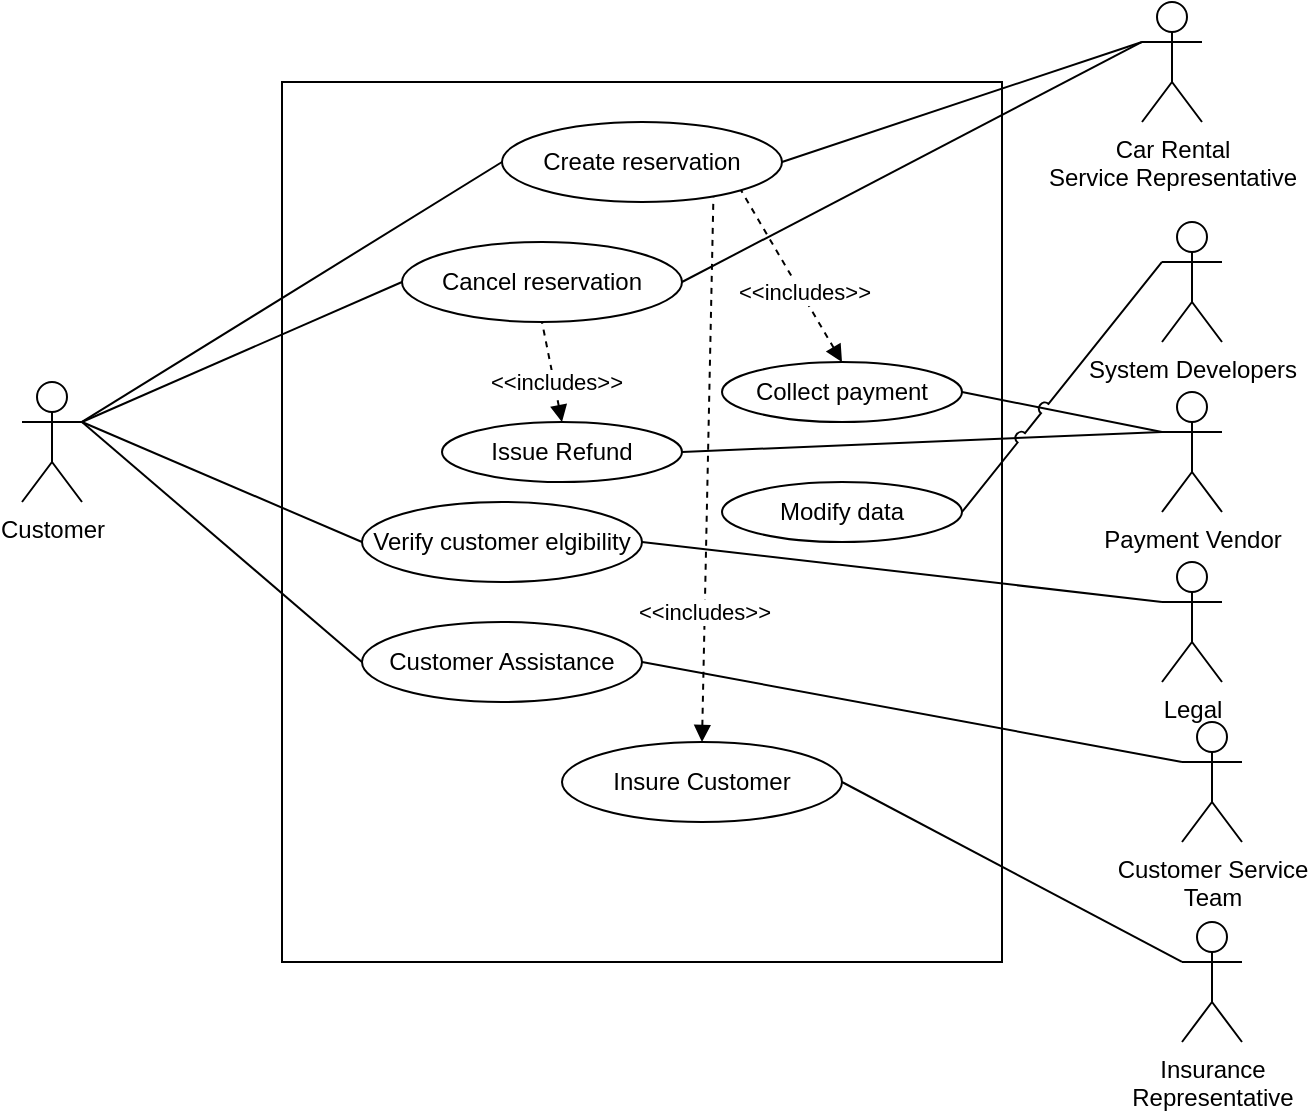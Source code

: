 <mxfile version="21.6.2" type="google">
  <diagram name="Page-1" id="MtjYl_bm7dS3qULlEXLl">
    <mxGraphModel grid="1" page="1" gridSize="10" guides="1" tooltips="1" connect="1" arrows="1" fold="1" pageScale="1" pageWidth="850" pageHeight="1100" math="0" shadow="0">
      <root>
        <mxCell id="0" />
        <mxCell id="1" parent="0" />
        <mxCell id="a-JkapMppn6w0ctgOO41-13" value="" style="rounded=0;whiteSpace=wrap;html=1;" vertex="1" parent="1">
          <mxGeometry x="180" y="40" width="360" height="440" as="geometry" />
        </mxCell>
        <mxCell id="a-JkapMppn6w0ctgOO41-15" style="rounded=0;orthogonalLoop=1;jettySize=auto;html=1;entryX=0;entryY=0.5;entryDx=0;entryDy=0;endArrow=none;endFill=0;exitX=1;exitY=0.333;exitDx=0;exitDy=0;exitPerimeter=0;" edge="1" parent="1" source="a-JkapMppn6w0ctgOO41-1" target="a-JkapMppn6w0ctgOO41-14">
          <mxGeometry relative="1" as="geometry" />
        </mxCell>
        <mxCell id="a-JkapMppn6w0ctgOO41-1" value="Customer" style="shape=umlActor;verticalLabelPosition=bottom;verticalAlign=top;html=1;" vertex="1" parent="1">
          <mxGeometry x="50" y="190" width="30" height="60" as="geometry" />
        </mxCell>
        <mxCell id="a-JkapMppn6w0ctgOO41-5" value="System Developers" style="shape=umlActor;verticalLabelPosition=bottom;verticalAlign=top;html=1;" vertex="1" parent="1">
          <mxGeometry x="620" y="110" width="30" height="60" as="geometry" />
        </mxCell>
        <mxCell id="a-JkapMppn6w0ctgOO41-16" value="" style="rounded=0;orthogonalLoop=1;jettySize=auto;html=1;entryX=1;entryY=0.5;entryDx=0;entryDy=0;endArrow=none;endFill=0;exitX=0;exitY=0.333;exitDx=0;exitDy=0;exitPerimeter=0;" edge="1" parent="1" source="a-JkapMppn6w0ctgOO41-7" target="a-JkapMppn6w0ctgOO41-14">
          <mxGeometry relative="1" as="geometry" />
        </mxCell>
        <mxCell id="a-JkapMppn6w0ctgOO41-7" value="Car Rental &lt;br&gt;Service Representative" style="shape=umlActor;verticalLabelPosition=bottom;verticalAlign=top;html=1;" vertex="1" parent="1">
          <mxGeometry x="610" width="30" height="60" as="geometry" />
        </mxCell>
        <mxCell id="a-JkapMppn6w0ctgOO41-8" value="Payment Vendor" style="shape=umlActor;verticalLabelPosition=bottom;verticalAlign=top;html=1;" vertex="1" parent="1">
          <mxGeometry x="620" y="195" width="30" height="60" as="geometry" />
        </mxCell>
        <mxCell id="a-JkapMppn6w0ctgOO41-9" value="Legal" style="shape=umlActor;verticalLabelPosition=bottom;verticalAlign=top;html=1;" vertex="1" parent="1">
          <mxGeometry x="620" y="280" width="30" height="60" as="geometry" />
        </mxCell>
        <mxCell id="a-JkapMppn6w0ctgOO41-10" value="Insurance&lt;br&gt; Representative" style="shape=umlActor;verticalLabelPosition=bottom;verticalAlign=top;html=1;" vertex="1" parent="1">
          <mxGeometry x="630" y="460" width="30" height="60" as="geometry" />
        </mxCell>
        <mxCell id="a-JkapMppn6w0ctgOO41-12" value="Customer Service &lt;br&gt;Team" style="shape=umlActor;verticalLabelPosition=bottom;verticalAlign=top;html=1;" vertex="1" parent="1">
          <mxGeometry x="630" y="360" width="30" height="60" as="geometry" />
        </mxCell>
        <mxCell id="a-JkapMppn6w0ctgOO41-14" value="Create reservation" style="ellipse;whiteSpace=wrap;html=1;" vertex="1" parent="1">
          <mxGeometry x="290" y="60" width="140" height="40" as="geometry" />
        </mxCell>
        <mxCell id="a-JkapMppn6w0ctgOO41-17" value="Cancel reservation" style="ellipse;whiteSpace=wrap;html=1;" vertex="1" parent="1">
          <mxGeometry x="240" y="120" width="140" height="40" as="geometry" />
        </mxCell>
        <mxCell id="a-JkapMppn6w0ctgOO41-18" style="rounded=0;orthogonalLoop=1;jettySize=auto;html=1;entryX=0;entryY=0.5;entryDx=0;entryDy=0;endArrow=none;endFill=0;exitX=1;exitY=0.333;exitDx=0;exitDy=0;exitPerimeter=0;" edge="1" parent="1" source="a-JkapMppn6w0ctgOO41-1" target="a-JkapMppn6w0ctgOO41-17">
          <mxGeometry relative="1" as="geometry">
            <mxPoint x="150" y="135" as="sourcePoint" />
            <mxPoint x="300" y="90" as="targetPoint" />
          </mxGeometry>
        </mxCell>
        <mxCell id="a-JkapMppn6w0ctgOO41-19" style="rounded=0;orthogonalLoop=1;jettySize=auto;html=1;entryX=0;entryY=0.333;entryDx=0;entryDy=0;endArrow=none;endFill=0;exitX=1;exitY=0.5;exitDx=0;exitDy=0;entryPerimeter=0;jumpStyle=arc;" edge="1" parent="1" source="a-JkapMppn6w0ctgOO41-17" target="a-JkapMppn6w0ctgOO41-7">
          <mxGeometry relative="1" as="geometry">
            <mxPoint x="160" y="145" as="sourcePoint" />
            <mxPoint x="310" y="100" as="targetPoint" />
          </mxGeometry>
        </mxCell>
        <mxCell id="a-JkapMppn6w0ctgOO41-20" value="" style="endArrow=none;dashed=1;html=1;rounded=0;entryX=1;entryY=1;entryDx=0;entryDy=0;exitX=0.5;exitY=0;exitDx=0;exitDy=0;endFill=0;startArrow=block;startFill=1;" edge="1" parent="1" source="a-JkapMppn6w0ctgOO41-21" target="a-JkapMppn6w0ctgOO41-14">
          <mxGeometry width="50" height="50" relative="1" as="geometry">
            <mxPoint x="190" y="330" as="sourcePoint" />
            <mxPoint x="240" y="280" as="targetPoint" />
          </mxGeometry>
        </mxCell>
        <mxCell id="a-JkapMppn6w0ctgOO41-22" value="&amp;lt;&amp;lt;includes&amp;gt;&amp;gt;" style="edgeLabel;html=1;align=center;verticalAlign=middle;resizable=0;points=[];" vertex="1" connectable="0" parent="a-JkapMppn6w0ctgOO41-20">
          <mxGeometry x="-0.19" y="-1" relative="1" as="geometry">
            <mxPoint as="offset" />
          </mxGeometry>
        </mxCell>
        <mxCell id="a-JkapMppn6w0ctgOO41-21" value="Collect payment" style="ellipse;whiteSpace=wrap;html=1;" vertex="1" parent="1">
          <mxGeometry x="400" y="180" width="120" height="30" as="geometry" />
        </mxCell>
        <mxCell id="a-JkapMppn6w0ctgOO41-23" style="rounded=0;orthogonalLoop=1;jettySize=auto;html=1;entryX=0;entryY=0.333;entryDx=0;entryDy=0;endArrow=none;endFill=0;exitX=1;exitY=0.5;exitDx=0;exitDy=0;entryPerimeter=0;" edge="1" parent="1" source="a-JkapMppn6w0ctgOO41-21" target="a-JkapMppn6w0ctgOO41-8">
          <mxGeometry relative="1" as="geometry">
            <mxPoint x="360" y="150" as="sourcePoint" />
            <mxPoint x="600" y="110" as="targetPoint" />
          </mxGeometry>
        </mxCell>
        <mxCell id="a-JkapMppn6w0ctgOO41-24" value="Issue Refund" style="ellipse;whiteSpace=wrap;html=1;" vertex="1" parent="1">
          <mxGeometry x="260" y="210" width="120" height="30" as="geometry" />
        </mxCell>
        <mxCell id="a-JkapMppn6w0ctgOO41-25" value="" style="endArrow=none;dashed=1;html=1;rounded=0;entryX=0.5;entryY=1;entryDx=0;entryDy=0;exitX=0.5;exitY=0;exitDx=0;exitDy=0;endFill=0;startArrow=block;startFill=1;" edge="1" parent="1" source="a-JkapMppn6w0ctgOO41-24" target="a-JkapMppn6w0ctgOO41-17">
          <mxGeometry width="50" height="50" relative="1" as="geometry">
            <mxPoint x="440" y="185" as="sourcePoint" />
            <mxPoint x="419" y="104" as="targetPoint" />
          </mxGeometry>
        </mxCell>
        <mxCell id="a-JkapMppn6w0ctgOO41-26" value="&amp;lt;&amp;lt;includes&amp;gt;&amp;gt;" style="edgeLabel;html=1;align=center;verticalAlign=middle;resizable=0;points=[];" vertex="1" connectable="0" parent="a-JkapMppn6w0ctgOO41-25">
          <mxGeometry x="-0.19" y="-1" relative="1" as="geometry">
            <mxPoint as="offset" />
          </mxGeometry>
        </mxCell>
        <mxCell id="a-JkapMppn6w0ctgOO41-27" style="rounded=0;orthogonalLoop=1;jettySize=auto;html=1;entryX=0;entryY=0.333;entryDx=0;entryDy=0;endArrow=none;endFill=0;exitX=1;exitY=0.5;exitDx=0;exitDy=0;entryPerimeter=0;" edge="1" parent="1" source="a-JkapMppn6w0ctgOO41-24" target="a-JkapMppn6w0ctgOO41-8">
          <mxGeometry relative="1" as="geometry">
            <mxPoint x="500" y="200" as="sourcePoint" />
            <mxPoint x="620" y="320" as="targetPoint" />
          </mxGeometry>
        </mxCell>
        <mxCell id="a-JkapMppn6w0ctgOO41-30" value="Modify data" style="ellipse;whiteSpace=wrap;html=1;" vertex="1" parent="1">
          <mxGeometry x="400" y="240" width="120" height="30" as="geometry" />
        </mxCell>
        <mxCell id="a-JkapMppn6w0ctgOO41-31" style="rounded=0;orthogonalLoop=1;jettySize=auto;html=1;entryX=0;entryY=0.333;entryDx=0;entryDy=0;endArrow=none;endFill=0;exitX=1;exitY=0.5;exitDx=0;exitDy=0;entryPerimeter=0;jumpStyle=arc;" edge="1" parent="1" source="a-JkapMppn6w0ctgOO41-30" target="a-JkapMppn6w0ctgOO41-5">
          <mxGeometry relative="1" as="geometry">
            <mxPoint x="350" y="230" as="sourcePoint" />
            <mxPoint x="620" y="230" as="targetPoint" />
          </mxGeometry>
        </mxCell>
        <mxCell id="a-JkapMppn6w0ctgOO41-32" value="Customer Assistance" style="ellipse;whiteSpace=wrap;html=1;" vertex="1" parent="1">
          <mxGeometry x="220" y="310" width="140" height="40" as="geometry" />
        </mxCell>
        <mxCell id="a-JkapMppn6w0ctgOO41-33" style="rounded=0;orthogonalLoop=1;jettySize=auto;html=1;entryX=0;entryY=0.333;entryDx=0;entryDy=0;endArrow=none;endFill=0;exitX=1;exitY=0.5;exitDx=0;exitDy=0;entryPerimeter=0;jumpStyle=arc;" edge="1" parent="1" source="a-JkapMppn6w0ctgOO41-32" target="a-JkapMppn6w0ctgOO41-12">
          <mxGeometry relative="1" as="geometry">
            <mxPoint x="530" y="285" as="sourcePoint" />
            <mxPoint x="610" y="320" as="targetPoint" />
          </mxGeometry>
        </mxCell>
        <mxCell id="a-JkapMppn6w0ctgOO41-34" style="rounded=0;orthogonalLoop=1;jettySize=auto;html=1;entryX=1;entryY=0.333;entryDx=0;entryDy=0;endArrow=none;endFill=0;exitX=0;exitY=0.5;exitDx=0;exitDy=0;entryPerimeter=0;jumpStyle=none;" edge="1" parent="1" source="a-JkapMppn6w0ctgOO41-32" target="a-JkapMppn6w0ctgOO41-1">
          <mxGeometry relative="1" as="geometry">
            <mxPoint x="460" y="340" as="sourcePoint" />
            <mxPoint x="600" y="410" as="targetPoint" />
          </mxGeometry>
        </mxCell>
        <mxCell id="a-JkapMppn6w0ctgOO41-35" value="Verify customer elgibility" style="ellipse;whiteSpace=wrap;html=1;" vertex="1" parent="1">
          <mxGeometry x="220" y="250" width="140" height="40" as="geometry" />
        </mxCell>
        <mxCell id="a-JkapMppn6w0ctgOO41-36" style="rounded=0;orthogonalLoop=1;jettySize=auto;html=1;entryX=1;entryY=0.5;entryDx=0;entryDy=0;endArrow=none;endFill=0;exitX=0;exitY=0.333;exitDx=0;exitDy=0;exitPerimeter=0;jumpStyle=arc;jumpSize=7;" edge="1" parent="1" source="a-JkapMppn6w0ctgOO41-9" target="a-JkapMppn6w0ctgOO41-35">
          <mxGeometry relative="1" as="geometry">
            <mxPoint x="150" y="130" as="sourcePoint" />
            <mxPoint x="220" y="150" as="targetPoint" />
          </mxGeometry>
        </mxCell>
        <mxCell id="a-JkapMppn6w0ctgOO41-37" style="rounded=0;orthogonalLoop=1;jettySize=auto;html=1;entryX=1;entryY=0.333;entryDx=0;entryDy=0;endArrow=none;endFill=0;exitX=0;exitY=0.5;exitDx=0;exitDy=0;entryPerimeter=0;" edge="1" parent="1" source="a-JkapMppn6w0ctgOO41-35" target="a-JkapMppn6w0ctgOO41-1">
          <mxGeometry relative="1" as="geometry">
            <mxPoint x="150" y="130" as="sourcePoint" />
            <mxPoint x="230" y="160" as="targetPoint" />
          </mxGeometry>
        </mxCell>
        <mxCell id="a-JkapMppn6w0ctgOO41-38" value="Insure Customer" style="ellipse;whiteSpace=wrap;html=1;" vertex="1" parent="1">
          <mxGeometry x="320" y="370" width="140" height="40" as="geometry" />
        </mxCell>
        <mxCell id="a-JkapMppn6w0ctgOO41-39" value="" style="endArrow=none;dashed=1;html=1;rounded=0;entryX=0.755;entryY=0.944;entryDx=0;entryDy=0;exitX=0.5;exitY=0;exitDx=0;exitDy=0;endFill=0;startArrow=block;startFill=1;entryPerimeter=0;" edge="1" parent="1" source="a-JkapMppn6w0ctgOO41-38" target="a-JkapMppn6w0ctgOO41-14">
          <mxGeometry width="50" height="50" relative="1" as="geometry">
            <mxPoint x="470" y="190" as="sourcePoint" />
            <mxPoint x="419" y="104" as="targetPoint" />
          </mxGeometry>
        </mxCell>
        <mxCell id="a-JkapMppn6w0ctgOO41-40" value="&amp;lt;&amp;lt;includes&amp;gt;&amp;gt;" style="edgeLabel;html=1;align=center;verticalAlign=middle;resizable=0;points=[];" vertex="1" connectable="0" parent="a-JkapMppn6w0ctgOO41-39">
          <mxGeometry x="-0.19" y="-1" relative="1" as="geometry">
            <mxPoint x="-3" y="45" as="offset" />
          </mxGeometry>
        </mxCell>
        <mxCell id="a-JkapMppn6w0ctgOO41-41" style="rounded=0;orthogonalLoop=1;jettySize=auto;html=1;entryX=0;entryY=0.333;entryDx=0;entryDy=0;endArrow=none;endFill=0;exitX=1;exitY=0.5;exitDx=0;exitDy=0;entryPerimeter=0;jumpStyle=none;" edge="1" parent="1" source="a-JkapMppn6w0ctgOO41-38" target="a-JkapMppn6w0ctgOO41-10">
          <mxGeometry relative="1" as="geometry">
            <mxPoint x="300" y="480" as="sourcePoint" />
            <mxPoint x="160" y="360" as="targetPoint" />
          </mxGeometry>
        </mxCell>
      </root>
    </mxGraphModel>
  </diagram>
</mxfile>
